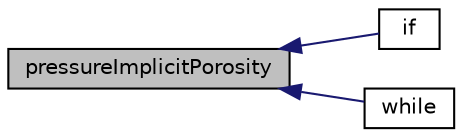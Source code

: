 digraph "pressureImplicitPorosity"
{
  bgcolor="transparent";
  edge [fontname="Helvetica",fontsize="10",labelfontname="Helvetica",labelfontsize="10"];
  node [fontname="Helvetica",fontsize="10",shape=record];
  rankdir="LR";
  Node5 [label="pressureImplicitPorosity",height=0.2,width=0.4,color="black", fillcolor="grey75", style="filled", fontcolor="black"];
  Node5 -> Node6 [dir="back",color="midnightblue",fontsize="10",style="solid",fontname="Helvetica"];
  Node6 [label="if",height=0.2,width=0.4,color="black",URL="$a20357.html#aa86cde1d975784e5cb4b8519ccff8543"];
  Node5 -> Node7 [dir="back",color="midnightblue",fontsize="10",style="solid",fontname="Helvetica"];
  Node7 [label="while",height=0.2,width=0.4,color="black",URL="$a39230.html#a80a1a15f423dbb405b1a80b4354d5793"];
}
